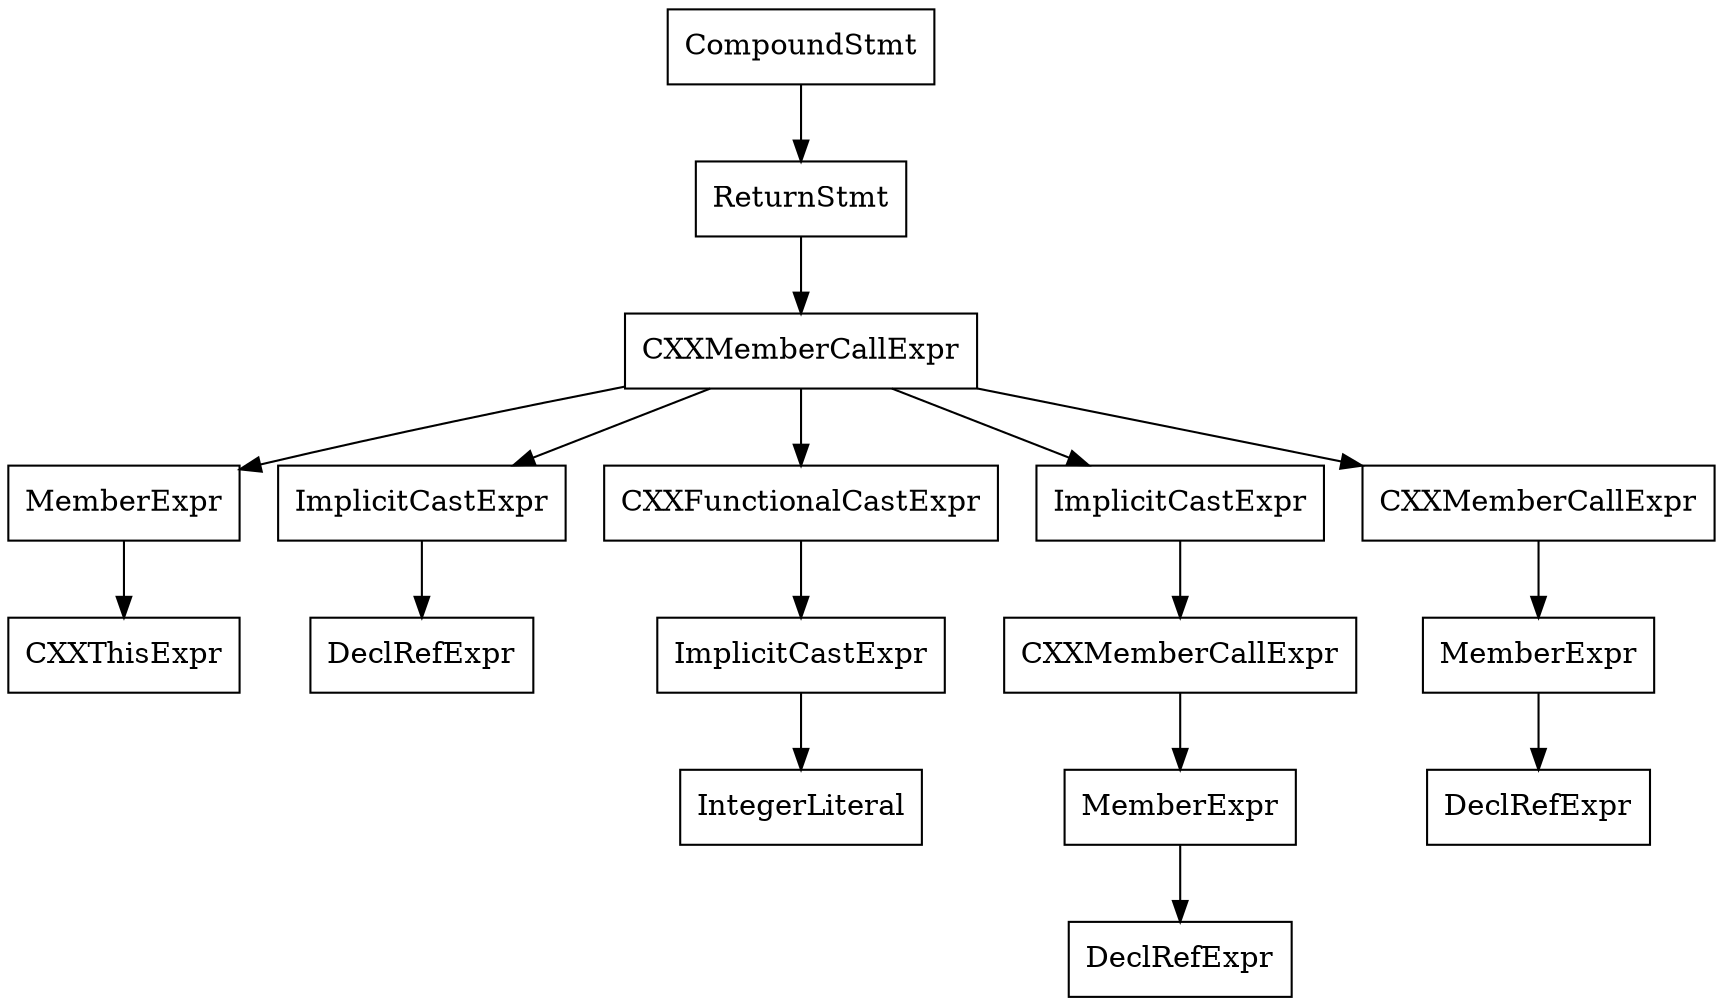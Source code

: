 digraph unnamed {

	Node0x5573ff4cf900 [shape=record,label="{CompoundStmt}"];
	Node0x5573ff4cf900 -> Node0x5573ff4cf8f0;
	Node0x5573ff4cf8f0 [shape=record,label="{ReturnStmt}"];
	Node0x5573ff4cf8f0 -> Node0x5573ff4cf880;
	Node0x5573ff4cf880 [shape=record,label="{CXXMemberCallExpr}"];
	Node0x5573ff4cf880 -> Node0x5573ff4cf850;
	Node0x5573ff4cf880 -> Node0x5573ff4cf8c0;
	Node0x5573ff4cf880 -> Node0x5573ff4cf590;
	Node0x5573ff4cf880 -> Node0x5573ff4cf8d8;
	Node0x5573ff4cf880 -> Node0x5573ff4cf6d8;
	Node0x5573ff4cf850 [shape=record,label="{MemberExpr}"];
	Node0x5573ff4cf850 -> Node0x5573ff4cf470;
	Node0x5573ff4cf470 [shape=record,label="{CXXThisExpr}"];
	Node0x5573ff4cf8c0 [shape=record,label="{ImplicitCastExpr}"];
	Node0x5573ff4cf8c0 -> Node0x5573ff4cf548;
	Node0x5573ff4cf548 [shape=record,label="{DeclRefExpr}"];
	Node0x5573ff4cf590 [shape=record,label="{CXXFunctionalCastExpr}"];
	Node0x5573ff4cf590 -> Node0x5573ff4cf578;
	Node0x5573ff4cf578 [shape=record,label="{ImplicitCastExpr}"];
	Node0x5573ff4cf578 -> Node0x5573fef9f928;
	Node0x5573fef9f928 [shape=record,label="{IntegerLiteral}"];
	Node0x5573ff4cf8d8 [shape=record,label="{ImplicitCastExpr}"];
	Node0x5573ff4cf8d8 -> Node0x5573ff4cf668;
	Node0x5573ff4cf668 [shape=record,label="{CXXMemberCallExpr}"];
	Node0x5573ff4cf668 -> Node0x5573ff4cf638;
	Node0x5573ff4cf638 [shape=record,label="{MemberExpr}"];
	Node0x5573ff4cf638 -> Node0x5573ff4cf5b8;
	Node0x5573ff4cf5b8 [shape=record,label="{DeclRefExpr}"];
	Node0x5573ff4cf6d8 [shape=record,label="{CXXMemberCallExpr}"];
	Node0x5573ff4cf6d8 -> Node0x5573ff4cf6a8;
	Node0x5573ff4cf6a8 [shape=record,label="{MemberExpr}"];
	Node0x5573ff4cf6a8 -> Node0x5573ff4cf688;
	Node0x5573ff4cf688 [shape=record,label="{DeclRefExpr}"];
}
